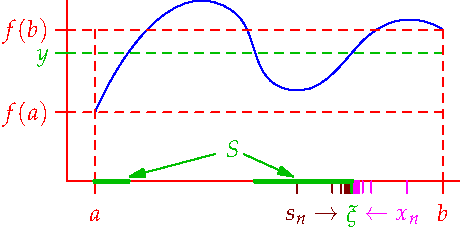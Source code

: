 settings.tex="pdflatex";

texpreamble("\usepackage{amsmath}
\usepackage{amsthm,amssymb}
\usepackage{mathpazo}
\usepackage[svgnames]{xcolor}
");
import graph;

size(230,115,IgnoreAspect);

real a=0.5;
real b=6.8;
real y=2.8;

path p=(0,0)..(1,1)..(3,3.7)..(4,2)..{NE}(6,3)..(7,3.8);
path p=(a,1.5){dir(70)}..(3,3.7)..(4,2)..(5.3,3)..(6,3.5)..(b,3.3);
draw(p,blue);

draw((0,y)--(b,y),heavygreen+dashed);


xaxis(0,7.1,red);
yaxis(0,red);
ytick(Label("$y$",align=W),y,W,heavygreen);
xtick(Label("$a$",align=S),a,S,red);
xtick(Label("$b$",align=S),b,S,red);
pair fa=intersectionpoint(p,(a,0)--(a,5));
ytick(Label("$f(a)$",align=W),fa.y,W,red);
pair fb=intersectionpoint(p,(b,0)--(b,5));
ytick(Label("$f(b)$",align=W),fb.y,W,red);
draw((0,fa.y)--(b,fa.y),red+dashed);
draw((0,fb.y)--(b,fb.y),red+dashed);
draw((b,0)--(b,fb.y),red+dashed);
draw((a,0)--(a,fb.y),red+dashed);

pair[] ff=intersectionpoints(p,(0,y)--(b,y));

for(int i=1; i<=10; ++i){
	xtick((ff[2].x-1/(i^1.5)),S,brown);
	xtick((ff[2].x+1/(i^1.5)),S,magenta);
}
labelx("$s_n\to$",ff[2].x-0.72,2.2S,brown);
labelx("$\leftarrow x_n$",ff[2].x+0.72,2.2S,magenta);

draw((a,0)--(ff[0].x,0),heavygreen+linewidth(2));
draw((ff[1].x,0)--(ff[2].x,0),heavygreen+linewidth(2));
xtick(Label("$\xi$",align=S),ff[2].x,S,heavygreen+linewidth(1));

pair SS=(3,0.7);
label("$S$",SS,heavygreen);
pair sl(real t){return t*(a/2+ff[0].x/2,0)+(1-t)*SS;}
pair sr(real t){return t*(ff[1].x/2+ff[2].x/2,0)+(1-t)*SS;}
draw(sl(0.15)--sl(0.85),heavygreen,Arrow);
draw(sr(0.15)--sr(0.85),heavygreen,Arrow);

